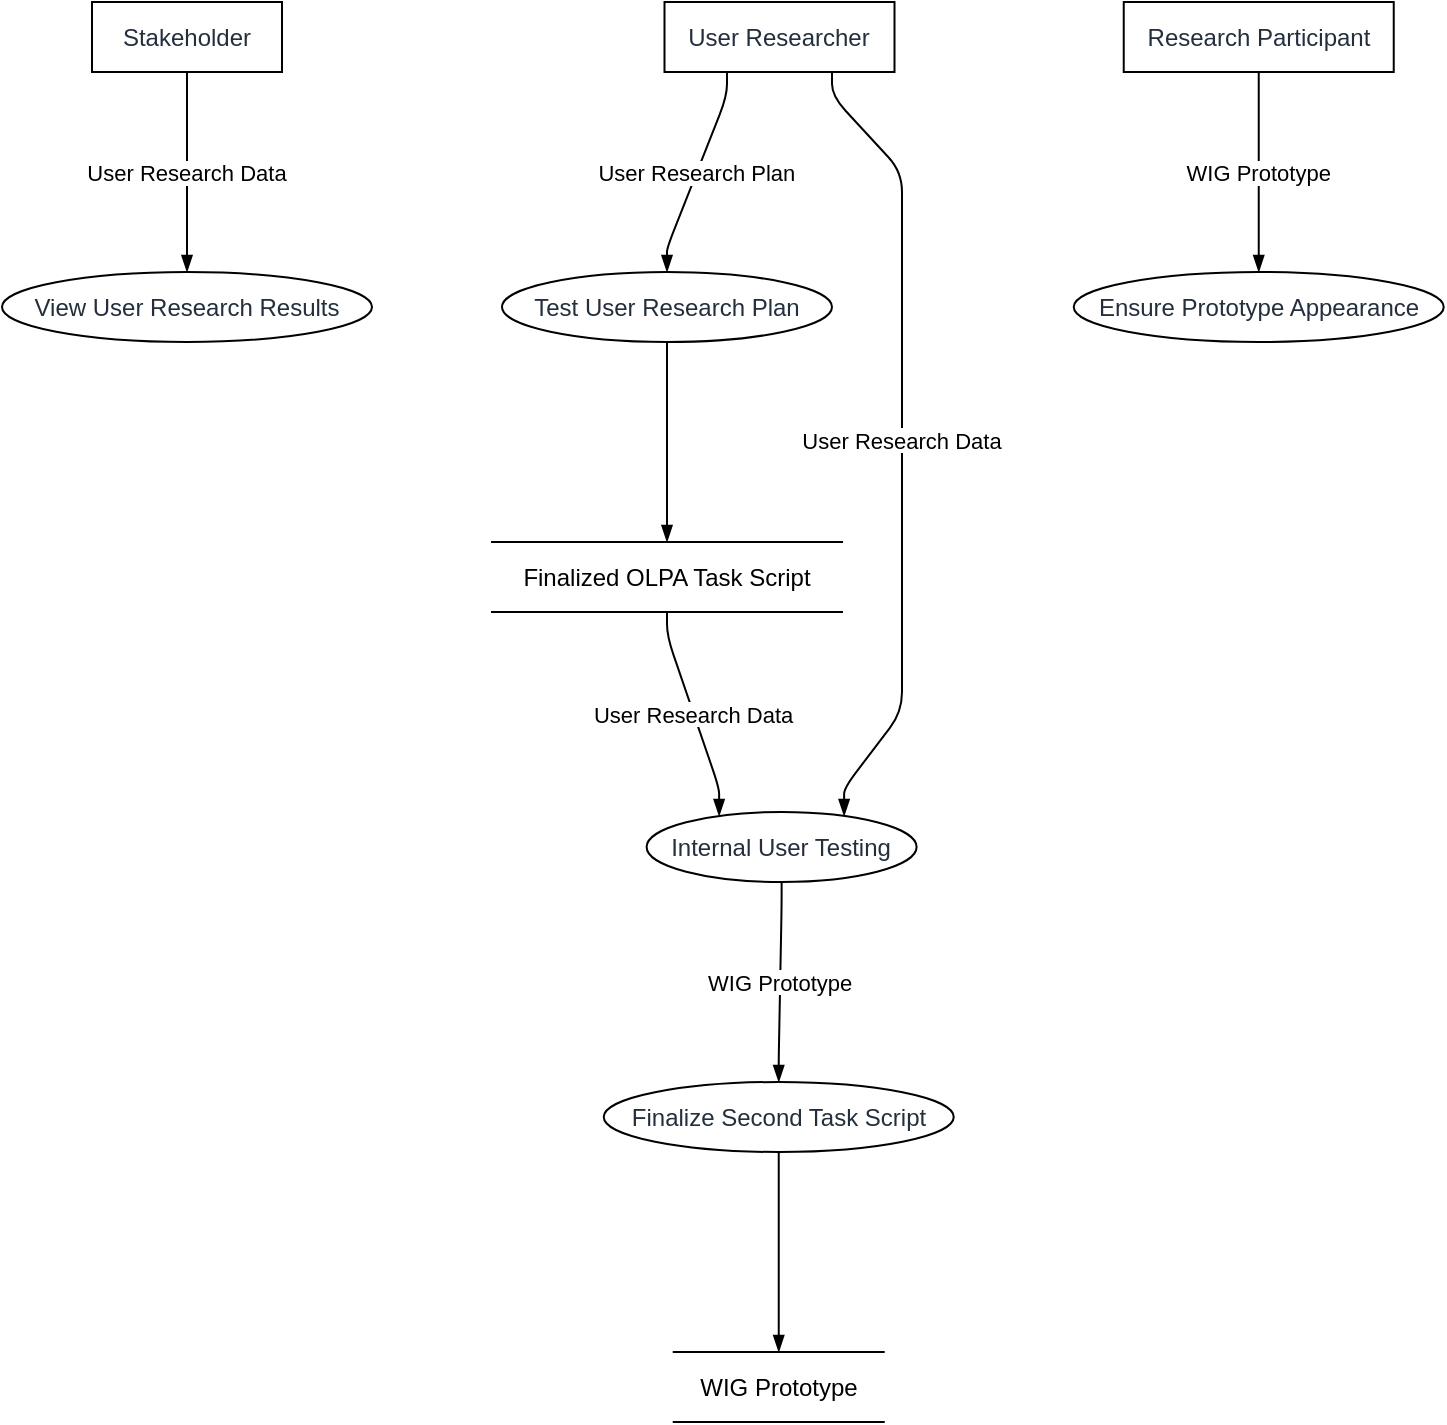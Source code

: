 <mxfile version="23.0.2" type="device">
  <diagram name="Page-1" id="BC2litSeOuMUhNzoh867">
    <mxGraphModel dx="794" dy="511" grid="1" gridSize="10" guides="1" tooltips="1" connect="1" arrows="1" fold="1" page="1" pageScale="1" pageWidth="827" pageHeight="1169" math="0" shadow="0">
      <root>
        <mxCell id="0" />
        <mxCell id="1" parent="0" />
        <UserObject label="Stakeholder" type="externalEntity" source="" flow="" placeholders="1" id="wLnoPj5Gat3CzxlfLZmS-1">
          <mxCell style="shape=rectangle;whiteSpace=wrap;html=1;fillColor=#ffffff;strokeColor=#000000;align=center;verticalAlign=middle;fontColor=#232F3E;" vertex="1" parent="1">
            <mxGeometry x="45" width="95" height="35" as="geometry" />
          </mxCell>
        </UserObject>
        <UserObject label="View User Research Results" type="process" source="1" flow="User Research Data" placeholders="1" id="wLnoPj5Gat3CzxlfLZmS-2">
          <mxCell style="shape=ellipse;perimeter=ellipsePerimeter;whiteSpace=wrap;html=1;fillColor=#ffffff;strokeColor=#000000;align=center;verticalAlign=middle;fontColor=#232F3E;" vertex="1" parent="1">
            <mxGeometry y="135" width="185" height="35" as="geometry" />
          </mxCell>
        </UserObject>
        <UserObject label="User Researcher" type="externalEntity" source="" flow="" placeholders="1" id="wLnoPj5Gat3CzxlfLZmS-3">
          <mxCell style="shape=rectangle;whiteSpace=wrap;html=1;fillColor=#ffffff;strokeColor=#000000;align=center;verticalAlign=middle;fontColor=#232F3E;" vertex="1" parent="1">
            <mxGeometry x="331.25" width="115" height="35" as="geometry" />
          </mxCell>
        </UserObject>
        <UserObject label="Test User Research Plan" type="process" source="3" flow="User Research Plan" placeholders="1" id="wLnoPj5Gat3CzxlfLZmS-4">
          <mxCell style="shape=ellipse;perimeter=ellipsePerimeter;whiteSpace=wrap;html=1;fillColor=#ffffff;strokeColor=#000000;align=center;verticalAlign=middle;fontColor=#232F3E;" vertex="1" parent="1">
            <mxGeometry x="250" y="135" width="165" height="35" as="geometry" />
          </mxCell>
        </UserObject>
        <UserObject label="Finalized OLPA Task Script" type="dataStore" source="4" flow="" undefined="" placeholders="1" id="wLnoPj5Gat3CzxlfLZmS-5">
          <mxCell style="html=1;dashed=0;whiteSpace=wrap;shape=partialRectangle;right=0;left=0;" vertex="1" parent="1">
            <mxGeometry x="245" y="270" width="175" height="35" as="geometry" />
          </mxCell>
        </UserObject>
        <UserObject label="Internal User Testing" type="process" source="3,5" flow="User Research Data" placeholders="1" id="wLnoPj5Gat3CzxlfLZmS-6">
          <mxCell style="shape=ellipse;perimeter=ellipsePerimeter;whiteSpace=wrap;html=1;fillColor=#ffffff;strokeColor=#000000;align=center;verticalAlign=middle;fontColor=#232F3E;" vertex="1" parent="1">
            <mxGeometry x="322.31" y="405" width="135" height="35" as="geometry" />
          </mxCell>
        </UserObject>
        <UserObject label="Research Participant" type="externalEntity" source="" flow="" placeholders="1" id="wLnoPj5Gat3CzxlfLZmS-7">
          <mxCell style="shape=rectangle;whiteSpace=wrap;html=1;fillColor=#ffffff;strokeColor=#000000;align=center;verticalAlign=middle;fontColor=#232F3E;" vertex="1" parent="1">
            <mxGeometry x="560.869" width="135" height="35" as="geometry" />
          </mxCell>
        </UserObject>
        <UserObject label="Ensure Prototype Appearance" type="process" source="7" flow="WIG Prototype" placeholders="1" id="wLnoPj5Gat3CzxlfLZmS-8">
          <mxCell style="shape=ellipse;perimeter=ellipsePerimeter;whiteSpace=wrap;html=1;fillColor=#ffffff;strokeColor=#000000;align=center;verticalAlign=middle;fontColor=#232F3E;" vertex="1" parent="1">
            <mxGeometry x="535.869" y="135" width="185" height="35" as="geometry" />
          </mxCell>
        </UserObject>
        <UserObject label="Finalize Second Task Script" type="process" source="6" flow="WIG Prototype" placeholders="1" id="wLnoPj5Gat3CzxlfLZmS-9">
          <mxCell style="shape=ellipse;perimeter=ellipsePerimeter;whiteSpace=wrap;html=1;fillColor=#ffffff;strokeColor=#000000;align=center;verticalAlign=middle;fontColor=#232F3E;" vertex="1" parent="1">
            <mxGeometry x="300.869" y="540" width="175" height="35" as="geometry" />
          </mxCell>
        </UserObject>
        <UserObject label="WIG Prototype" type="dataStore" source="9" flow="" undefined="" placeholders="1" id="wLnoPj5Gat3CzxlfLZmS-10">
          <mxCell style="html=1;dashed=0;whiteSpace=wrap;shape=partialRectangle;right=0;left=0;" vertex="1" parent="1">
            <mxGeometry x="335.869" y="675" width="105" height="35" as="geometry" />
          </mxCell>
        </UserObject>
        <mxCell id="wLnoPj5Gat3CzxlfLZmS-11" value="User Research Data" style="endArrow=blockThin;endFill=1;fontSize=11;orthogonal=1;noEdgeStyle=1;" edge="1" parent="1" source="wLnoPj5Gat3CzxlfLZmS-1" target="wLnoPj5Gat3CzxlfLZmS-2">
          <mxGeometry relative="1" as="geometry">
            <Array as="points">
              <mxPoint x="92.5" y="47" />
              <mxPoint x="92.5" y="123" />
            </Array>
          </mxGeometry>
        </mxCell>
        <mxCell id="wLnoPj5Gat3CzxlfLZmS-12" value="User Research Plan" style="endArrow=blockThin;endFill=1;fontSize=11;orthogonal=1;noEdgeStyle=1;" edge="1" parent="1" source="wLnoPj5Gat3CzxlfLZmS-3" target="wLnoPj5Gat3CzxlfLZmS-4">
          <mxGeometry relative="1" as="geometry">
            <Array as="points">
              <mxPoint x="362.5" y="47" />
              <mxPoint x="332.5" y="123" />
            </Array>
          </mxGeometry>
        </mxCell>
        <mxCell id="wLnoPj5Gat3CzxlfLZmS-13" value="" style="endArrow=blockThin;endFill=1;fontSize=11;orthogonal=1;noEdgeStyle=1;" edge="1" parent="1" source="wLnoPj5Gat3CzxlfLZmS-4" target="wLnoPj5Gat3CzxlfLZmS-5">
          <mxGeometry relative="1" as="geometry">
            <Array as="points">
              <mxPoint x="332.5" y="182" />
              <mxPoint x="332.5" y="258" />
            </Array>
          </mxGeometry>
        </mxCell>
        <mxCell id="wLnoPj5Gat3CzxlfLZmS-14" value="User Research Data" style="endArrow=blockThin;endFill=1;fontSize=11;orthogonal=1;noEdgeStyle=1;" edge="1" parent="1" source="wLnoPj5Gat3CzxlfLZmS-3" target="wLnoPj5Gat3CzxlfLZmS-6">
          <mxGeometry relative="1" as="geometry">
            <Array as="points">
              <mxPoint x="415" y="47" />
              <mxPoint x="450" y="85" />
              <mxPoint x="450" y="220" />
              <mxPoint x="450" y="220" />
              <mxPoint x="450" y="355" />
              <mxPoint x="421.06" y="393" />
            </Array>
          </mxGeometry>
        </mxCell>
        <mxCell id="wLnoPj5Gat3CzxlfLZmS-15" value="User Research Data" style="endArrow=blockThin;endFill=1;fontSize=11;orthogonal=1;noEdgeStyle=1;" edge="1" parent="1" source="wLnoPj5Gat3CzxlfLZmS-5" target="wLnoPj5Gat3CzxlfLZmS-6">
          <mxGeometry relative="1" as="geometry">
            <Array as="points">
              <mxPoint x="332.5" y="317" />
              <mxPoint x="358.56" y="393" />
            </Array>
          </mxGeometry>
        </mxCell>
        <mxCell id="wLnoPj5Gat3CzxlfLZmS-16" value="WIG Prototype" style="endArrow=blockThin;endFill=1;fontSize=11;orthogonal=1;noEdgeStyle=1;" edge="1" parent="1" source="wLnoPj5Gat3CzxlfLZmS-7" target="wLnoPj5Gat3CzxlfLZmS-8">
          <mxGeometry relative="1" as="geometry">
            <Array as="points">
              <mxPoint x="628.369" y="47" />
              <mxPoint x="628.369" y="123" />
            </Array>
          </mxGeometry>
        </mxCell>
        <mxCell id="wLnoPj5Gat3CzxlfLZmS-17" value="WIG Prototype" style="endArrow=blockThin;endFill=1;fontSize=11;orthogonal=1;noEdgeStyle=1;" edge="1" parent="1" source="wLnoPj5Gat3CzxlfLZmS-6" target="wLnoPj5Gat3CzxlfLZmS-9">
          <mxGeometry relative="1" as="geometry">
            <Array as="points">
              <mxPoint x="389.81" y="452" />
              <mxPoint x="388.369" y="528" />
            </Array>
          </mxGeometry>
        </mxCell>
        <mxCell id="wLnoPj5Gat3CzxlfLZmS-18" value="" style="endArrow=blockThin;endFill=1;fontSize=11;orthogonal=1;noEdgeStyle=1;" edge="1" parent="1" source="wLnoPj5Gat3CzxlfLZmS-9" target="wLnoPj5Gat3CzxlfLZmS-10">
          <mxGeometry relative="1" as="geometry">
            <Array as="points">
              <mxPoint x="388.369" y="587" />
              <mxPoint x="388.369" y="663" />
            </Array>
          </mxGeometry>
        </mxCell>
      </root>
    </mxGraphModel>
  </diagram>
</mxfile>
